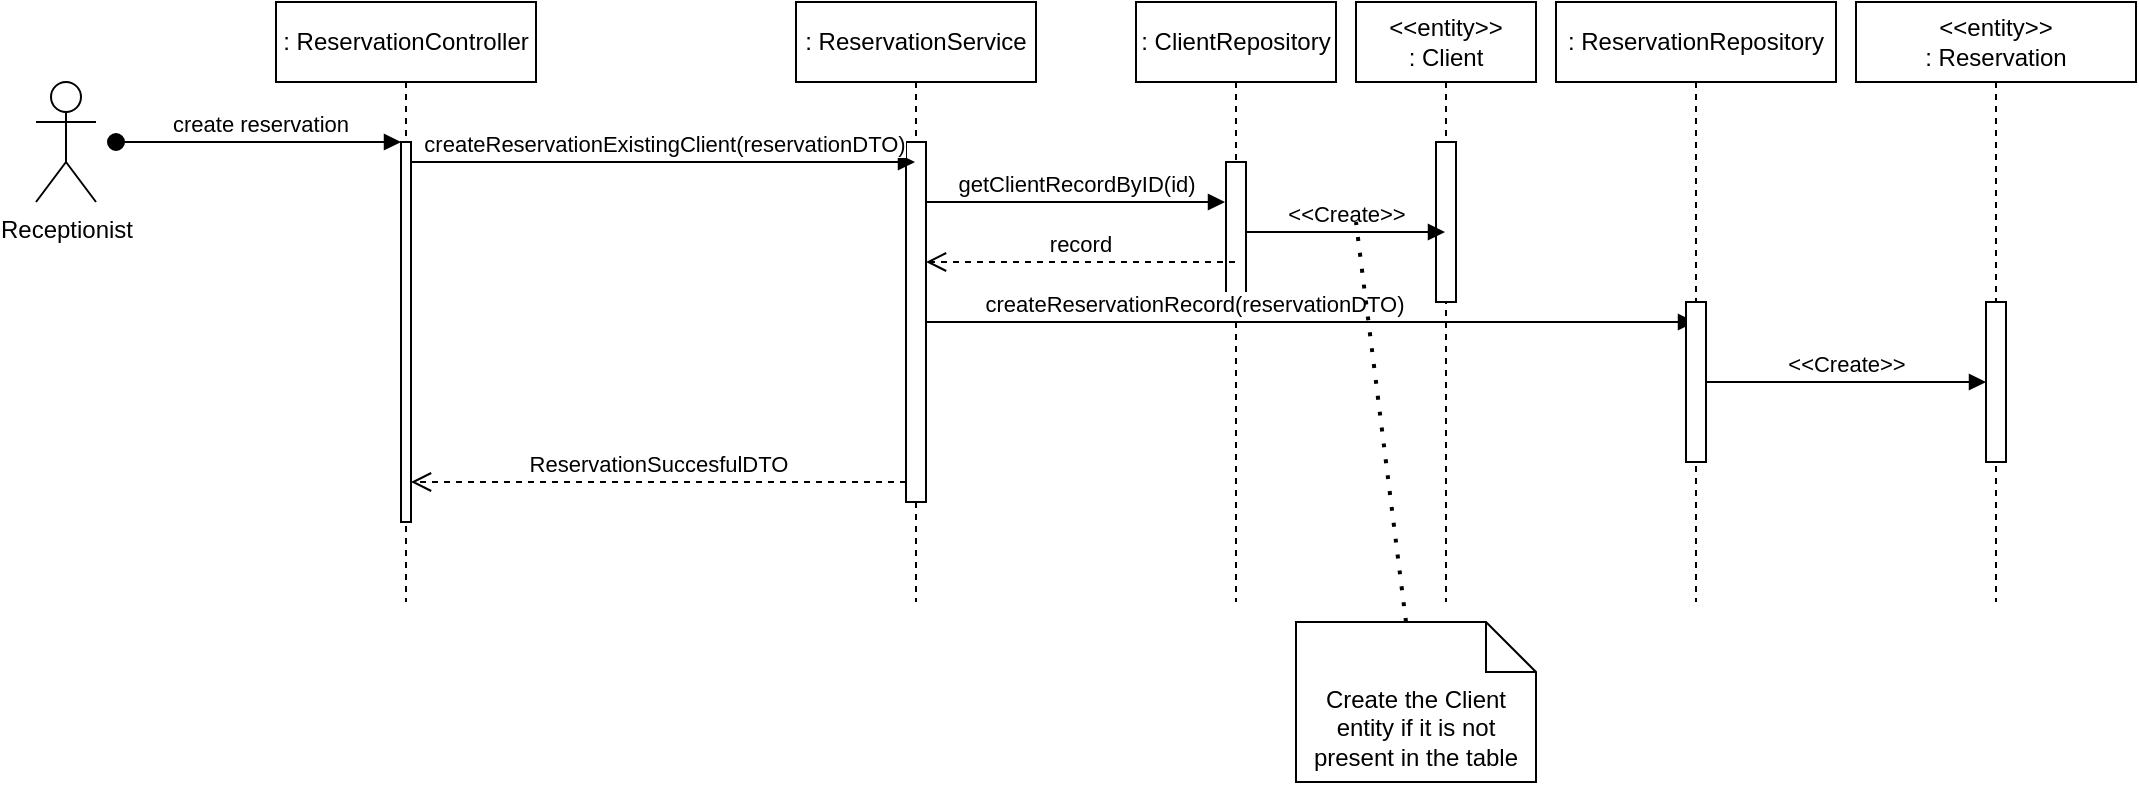 <mxfile version="24.4.0" type="device">
  <diagram name="Page-1" id="2YBvvXClWsGukQMizWep">
    <mxGraphModel dx="755" dy="543" grid="1" gridSize="10" guides="1" tooltips="1" connect="1" arrows="1" fold="1" page="1" pageScale="1" pageWidth="827" pageHeight="1169" math="0" shadow="0">
      <root>
        <mxCell id="0" />
        <mxCell id="1" parent="0" />
        <mxCell id="aM9ryv3xv72pqoxQDRHE-1" value=": ReservationController" style="shape=umlLifeline;perimeter=lifelinePerimeter;whiteSpace=wrap;html=1;container=0;dropTarget=0;collapsible=0;recursiveResize=0;outlineConnect=0;portConstraint=eastwest;newEdgeStyle={&quot;edgeStyle&quot;:&quot;elbowEdgeStyle&quot;,&quot;elbow&quot;:&quot;vertical&quot;,&quot;curved&quot;:0,&quot;rounded&quot;:0};" parent="1" vertex="1">
          <mxGeometry x="140" y="60" width="130" height="300" as="geometry" />
        </mxCell>
        <mxCell id="aM9ryv3xv72pqoxQDRHE-2" value="" style="html=1;points=[];perimeter=orthogonalPerimeter;outlineConnect=0;targetShapes=umlLifeline;portConstraint=eastwest;newEdgeStyle={&quot;edgeStyle&quot;:&quot;elbowEdgeStyle&quot;,&quot;elbow&quot;:&quot;vertical&quot;,&quot;curved&quot;:0,&quot;rounded&quot;:0};" parent="aM9ryv3xv72pqoxQDRHE-1" vertex="1">
          <mxGeometry x="62.5" y="70" width="5" height="190" as="geometry" />
        </mxCell>
        <mxCell id="aM9ryv3xv72pqoxQDRHE-3" value="create reservation" style="html=1;verticalAlign=bottom;startArrow=oval;endArrow=block;startSize=8;edgeStyle=elbowEdgeStyle;elbow=vertical;curved=0;rounded=0;" parent="aM9ryv3xv72pqoxQDRHE-1" target="aM9ryv3xv72pqoxQDRHE-2" edge="1">
          <mxGeometry relative="1" as="geometry">
            <mxPoint x="-80" y="70" as="sourcePoint" />
            <Array as="points">
              <mxPoint x="-40" y="70" />
            </Array>
          </mxGeometry>
        </mxCell>
        <mxCell id="aM9ryv3xv72pqoxQDRHE-5" value=": ReservationService" style="shape=umlLifeline;perimeter=lifelinePerimeter;whiteSpace=wrap;html=1;container=0;dropTarget=0;collapsible=0;recursiveResize=0;outlineConnect=0;portConstraint=eastwest;newEdgeStyle={&quot;edgeStyle&quot;:&quot;elbowEdgeStyle&quot;,&quot;elbow&quot;:&quot;vertical&quot;,&quot;curved&quot;:0,&quot;rounded&quot;:0};" parent="1" vertex="1">
          <mxGeometry x="400" y="60" width="120" height="300" as="geometry" />
        </mxCell>
        <mxCell id="aM9ryv3xv72pqoxQDRHE-6" value="" style="html=1;points=[];perimeter=orthogonalPerimeter;outlineConnect=0;targetShapes=umlLifeline;portConstraint=eastwest;newEdgeStyle={&quot;edgeStyle&quot;:&quot;elbowEdgeStyle&quot;,&quot;elbow&quot;:&quot;vertical&quot;,&quot;curved&quot;:0,&quot;rounded&quot;:0};" parent="aM9ryv3xv72pqoxQDRHE-5" vertex="1">
          <mxGeometry x="55" y="70" width="10" height="180" as="geometry" />
        </mxCell>
        <mxCell id="aM9ryv3xv72pqoxQDRHE-7" value="createReservationExistingClient(reservationDTO)" style="html=1;verticalAlign=bottom;endArrow=block;edgeStyle=elbowEdgeStyle;elbow=vertical;curved=0;rounded=0;" parent="1" source="aM9ryv3xv72pqoxQDRHE-2" target="aM9ryv3xv72pqoxQDRHE-5" edge="1">
          <mxGeometry relative="1" as="geometry">
            <mxPoint x="275" y="140" as="sourcePoint" />
            <Array as="points">
              <mxPoint x="370" y="140" />
            </Array>
            <mxPoint x="455" y="140" as="targetPoint" />
            <mxPoint as="offset" />
          </mxGeometry>
        </mxCell>
        <mxCell id="aM9ryv3xv72pqoxQDRHE-8" value="ReservationSuccesfulDTO" style="html=1;verticalAlign=bottom;endArrow=open;dashed=1;endSize=8;edgeStyle=elbowEdgeStyle;elbow=vertical;curved=0;rounded=0;" parent="1" source="aM9ryv3xv72pqoxQDRHE-6" target="aM9ryv3xv72pqoxQDRHE-2" edge="1">
          <mxGeometry relative="1" as="geometry">
            <mxPoint x="385" y="225" as="targetPoint" />
            <Array as="points">
              <mxPoint x="380" y="300" />
            </Array>
          </mxGeometry>
        </mxCell>
        <mxCell id="AW9qZRYgZf-F4qoxSW6H-1" value="Receptionist" style="shape=umlActor;verticalLabelPosition=bottom;verticalAlign=top;html=1;" vertex="1" parent="1">
          <mxGeometry x="20" y="100" width="30" height="60" as="geometry" />
        </mxCell>
        <mxCell id="AW9qZRYgZf-F4qoxSW6H-3" value=": ClientRepository" style="shape=umlLifeline;perimeter=lifelinePerimeter;whiteSpace=wrap;html=1;container=0;dropTarget=0;collapsible=0;recursiveResize=0;outlineConnect=0;portConstraint=eastwest;newEdgeStyle={&quot;edgeStyle&quot;:&quot;elbowEdgeStyle&quot;,&quot;elbow&quot;:&quot;vertical&quot;,&quot;curved&quot;:0,&quot;rounded&quot;:0};" vertex="1" parent="1">
          <mxGeometry x="570" y="60" width="100" height="300" as="geometry" />
        </mxCell>
        <mxCell id="AW9qZRYgZf-F4qoxSW6H-4" value="" style="html=1;points=[];perimeter=orthogonalPerimeter;outlineConnect=0;targetShapes=umlLifeline;portConstraint=eastwest;newEdgeStyle={&quot;edgeStyle&quot;:&quot;elbowEdgeStyle&quot;,&quot;elbow&quot;:&quot;vertical&quot;,&quot;curved&quot;:0,&quot;rounded&quot;:0};" vertex="1" parent="AW9qZRYgZf-F4qoxSW6H-3">
          <mxGeometry x="45" y="80" width="10" height="70" as="geometry" />
        </mxCell>
        <mxCell id="AW9qZRYgZf-F4qoxSW6H-5" value="getClientRecordByID(id)" style="html=1;verticalAlign=bottom;endArrow=block;curved=0;rounded=0;" edge="1" parent="1" source="aM9ryv3xv72pqoxQDRHE-6">
          <mxGeometry x="0.003" width="80" relative="1" as="geometry">
            <mxPoint x="470" y="160" as="sourcePoint" />
            <mxPoint x="614.5" y="160" as="targetPoint" />
            <Array as="points">
              <mxPoint x="560" y="160" />
            </Array>
            <mxPoint as="offset" />
          </mxGeometry>
        </mxCell>
        <mxCell id="AW9qZRYgZf-F4qoxSW6H-7" value="record" style="html=1;verticalAlign=bottom;endArrow=open;dashed=1;endSize=8;curved=0;rounded=0;" edge="1" parent="1" source="AW9qZRYgZf-F4qoxSW6H-3" target="aM9ryv3xv72pqoxQDRHE-6">
          <mxGeometry relative="1" as="geometry">
            <mxPoint x="600" y="190" as="sourcePoint" />
            <mxPoint x="470" y="190" as="targetPoint" />
            <Array as="points">
              <mxPoint x="560" y="190" />
            </Array>
          </mxGeometry>
        </mxCell>
        <mxCell id="AW9qZRYgZf-F4qoxSW6H-8" value="&lt;div&gt;&amp;lt;&amp;lt;entity&amp;gt;&amp;gt;&lt;/div&gt;: Client" style="shape=umlLifeline;perimeter=lifelinePerimeter;whiteSpace=wrap;html=1;container=0;dropTarget=0;collapsible=0;recursiveResize=0;outlineConnect=0;portConstraint=eastwest;newEdgeStyle={&quot;edgeStyle&quot;:&quot;elbowEdgeStyle&quot;,&quot;elbow&quot;:&quot;vertical&quot;,&quot;curved&quot;:0,&quot;rounded&quot;:0};" vertex="1" parent="1">
          <mxGeometry x="680" y="60" width="90" height="300" as="geometry" />
        </mxCell>
        <mxCell id="AW9qZRYgZf-F4qoxSW6H-9" value="" style="html=1;points=[];perimeter=orthogonalPerimeter;outlineConnect=0;targetShapes=umlLifeline;portConstraint=eastwest;newEdgeStyle={&quot;edgeStyle&quot;:&quot;elbowEdgeStyle&quot;,&quot;elbow&quot;:&quot;vertical&quot;,&quot;curved&quot;:0,&quot;rounded&quot;:0};" vertex="1" parent="AW9qZRYgZf-F4qoxSW6H-8">
          <mxGeometry x="40" y="70" width="10" height="80" as="geometry" />
        </mxCell>
        <mxCell id="AW9qZRYgZf-F4qoxSW6H-11" value="createReservationRecord(reservationDTO)" style="html=1;verticalAlign=bottom;endArrow=block;curved=0;rounded=0;" edge="1" parent="1" source="aM9ryv3xv72pqoxQDRHE-6" target="AW9qZRYgZf-F4qoxSW6H-16">
          <mxGeometry x="-0.306" width="80" relative="1" as="geometry">
            <mxPoint x="469.667" y="230" as="sourcePoint" />
            <mxPoint x="840" y="230" as="targetPoint" />
            <mxPoint as="offset" />
          </mxGeometry>
        </mxCell>
        <mxCell id="AW9qZRYgZf-F4qoxSW6H-13" value="&amp;lt;&amp;lt;Create&amp;gt;&amp;gt;" style="html=1;verticalAlign=bottom;endArrow=block;curved=0;rounded=0;" edge="1" parent="1" source="AW9qZRYgZf-F4qoxSW6H-4" target="AW9qZRYgZf-F4qoxSW6H-8">
          <mxGeometry width="80" relative="1" as="geometry">
            <mxPoint x="619.667" y="170" as="sourcePoint" />
            <mxPoint x="759.5" y="170" as="targetPoint" />
          </mxGeometry>
        </mxCell>
        <mxCell id="AW9qZRYgZf-F4qoxSW6H-14" value="Create the Client entity if it is not present in the table" style="shape=note2;boundedLbl=1;whiteSpace=wrap;html=1;size=25;verticalAlign=top;align=center;" vertex="1" parent="1">
          <mxGeometry x="650" y="370" width="120" height="80" as="geometry" />
        </mxCell>
        <mxCell id="AW9qZRYgZf-F4qoxSW6H-15" value="" style="endArrow=none;dashed=1;html=1;dashPattern=1 3;strokeWidth=2;rounded=0;" edge="1" parent="1" source="AW9qZRYgZf-F4qoxSW6H-14">
          <mxGeometry width="50" height="50" relative="1" as="geometry">
            <mxPoint x="680" y="260" as="sourcePoint" />
            <mxPoint x="680" y="170" as="targetPoint" />
          </mxGeometry>
        </mxCell>
        <mxCell id="AW9qZRYgZf-F4qoxSW6H-16" value=": ReservationRepository" style="shape=umlLifeline;perimeter=lifelinePerimeter;whiteSpace=wrap;html=1;container=0;dropTarget=0;collapsible=0;recursiveResize=0;outlineConnect=0;portConstraint=eastwest;newEdgeStyle={&quot;edgeStyle&quot;:&quot;elbowEdgeStyle&quot;,&quot;elbow&quot;:&quot;vertical&quot;,&quot;curved&quot;:0,&quot;rounded&quot;:0};" vertex="1" parent="1">
          <mxGeometry x="780" y="60" width="140" height="300" as="geometry" />
        </mxCell>
        <mxCell id="AW9qZRYgZf-F4qoxSW6H-17" value="" style="html=1;points=[];perimeter=orthogonalPerimeter;outlineConnect=0;targetShapes=umlLifeline;portConstraint=eastwest;newEdgeStyle={&quot;edgeStyle&quot;:&quot;elbowEdgeStyle&quot;,&quot;elbow&quot;:&quot;vertical&quot;,&quot;curved&quot;:0,&quot;rounded&quot;:0};" vertex="1" parent="AW9qZRYgZf-F4qoxSW6H-16">
          <mxGeometry x="65" y="150" width="10" height="80" as="geometry" />
        </mxCell>
        <mxCell id="AW9qZRYgZf-F4qoxSW6H-18" value="&lt;div&gt;&amp;lt;&amp;lt;entity&amp;gt;&amp;gt;&lt;/div&gt;: Reservation" style="shape=umlLifeline;perimeter=lifelinePerimeter;whiteSpace=wrap;html=1;container=0;dropTarget=0;collapsible=0;recursiveResize=0;outlineConnect=0;portConstraint=eastwest;newEdgeStyle={&quot;edgeStyle&quot;:&quot;elbowEdgeStyle&quot;,&quot;elbow&quot;:&quot;vertical&quot;,&quot;curved&quot;:0,&quot;rounded&quot;:0};" vertex="1" parent="1">
          <mxGeometry x="930" y="60" width="140" height="300" as="geometry" />
        </mxCell>
        <mxCell id="AW9qZRYgZf-F4qoxSW6H-19" value="" style="html=1;points=[];perimeter=orthogonalPerimeter;outlineConnect=0;targetShapes=umlLifeline;portConstraint=eastwest;newEdgeStyle={&quot;edgeStyle&quot;:&quot;elbowEdgeStyle&quot;,&quot;elbow&quot;:&quot;vertical&quot;,&quot;curved&quot;:0,&quot;rounded&quot;:0};" vertex="1" parent="AW9qZRYgZf-F4qoxSW6H-18">
          <mxGeometry x="65" y="150" width="10" height="80" as="geometry" />
        </mxCell>
        <mxCell id="AW9qZRYgZf-F4qoxSW6H-20" value="&amp;lt;&amp;lt;Create&amp;gt;&amp;gt;" style="html=1;verticalAlign=bottom;endArrow=block;curved=0;rounded=0;" edge="1" parent="1" source="AW9qZRYgZf-F4qoxSW6H-17" target="AW9qZRYgZf-F4qoxSW6H-19">
          <mxGeometry width="80" relative="1" as="geometry">
            <mxPoint x="929.997" y="230" as="sourcePoint" />
            <mxPoint x="1069.83" y="230" as="targetPoint" />
          </mxGeometry>
        </mxCell>
      </root>
    </mxGraphModel>
  </diagram>
</mxfile>
